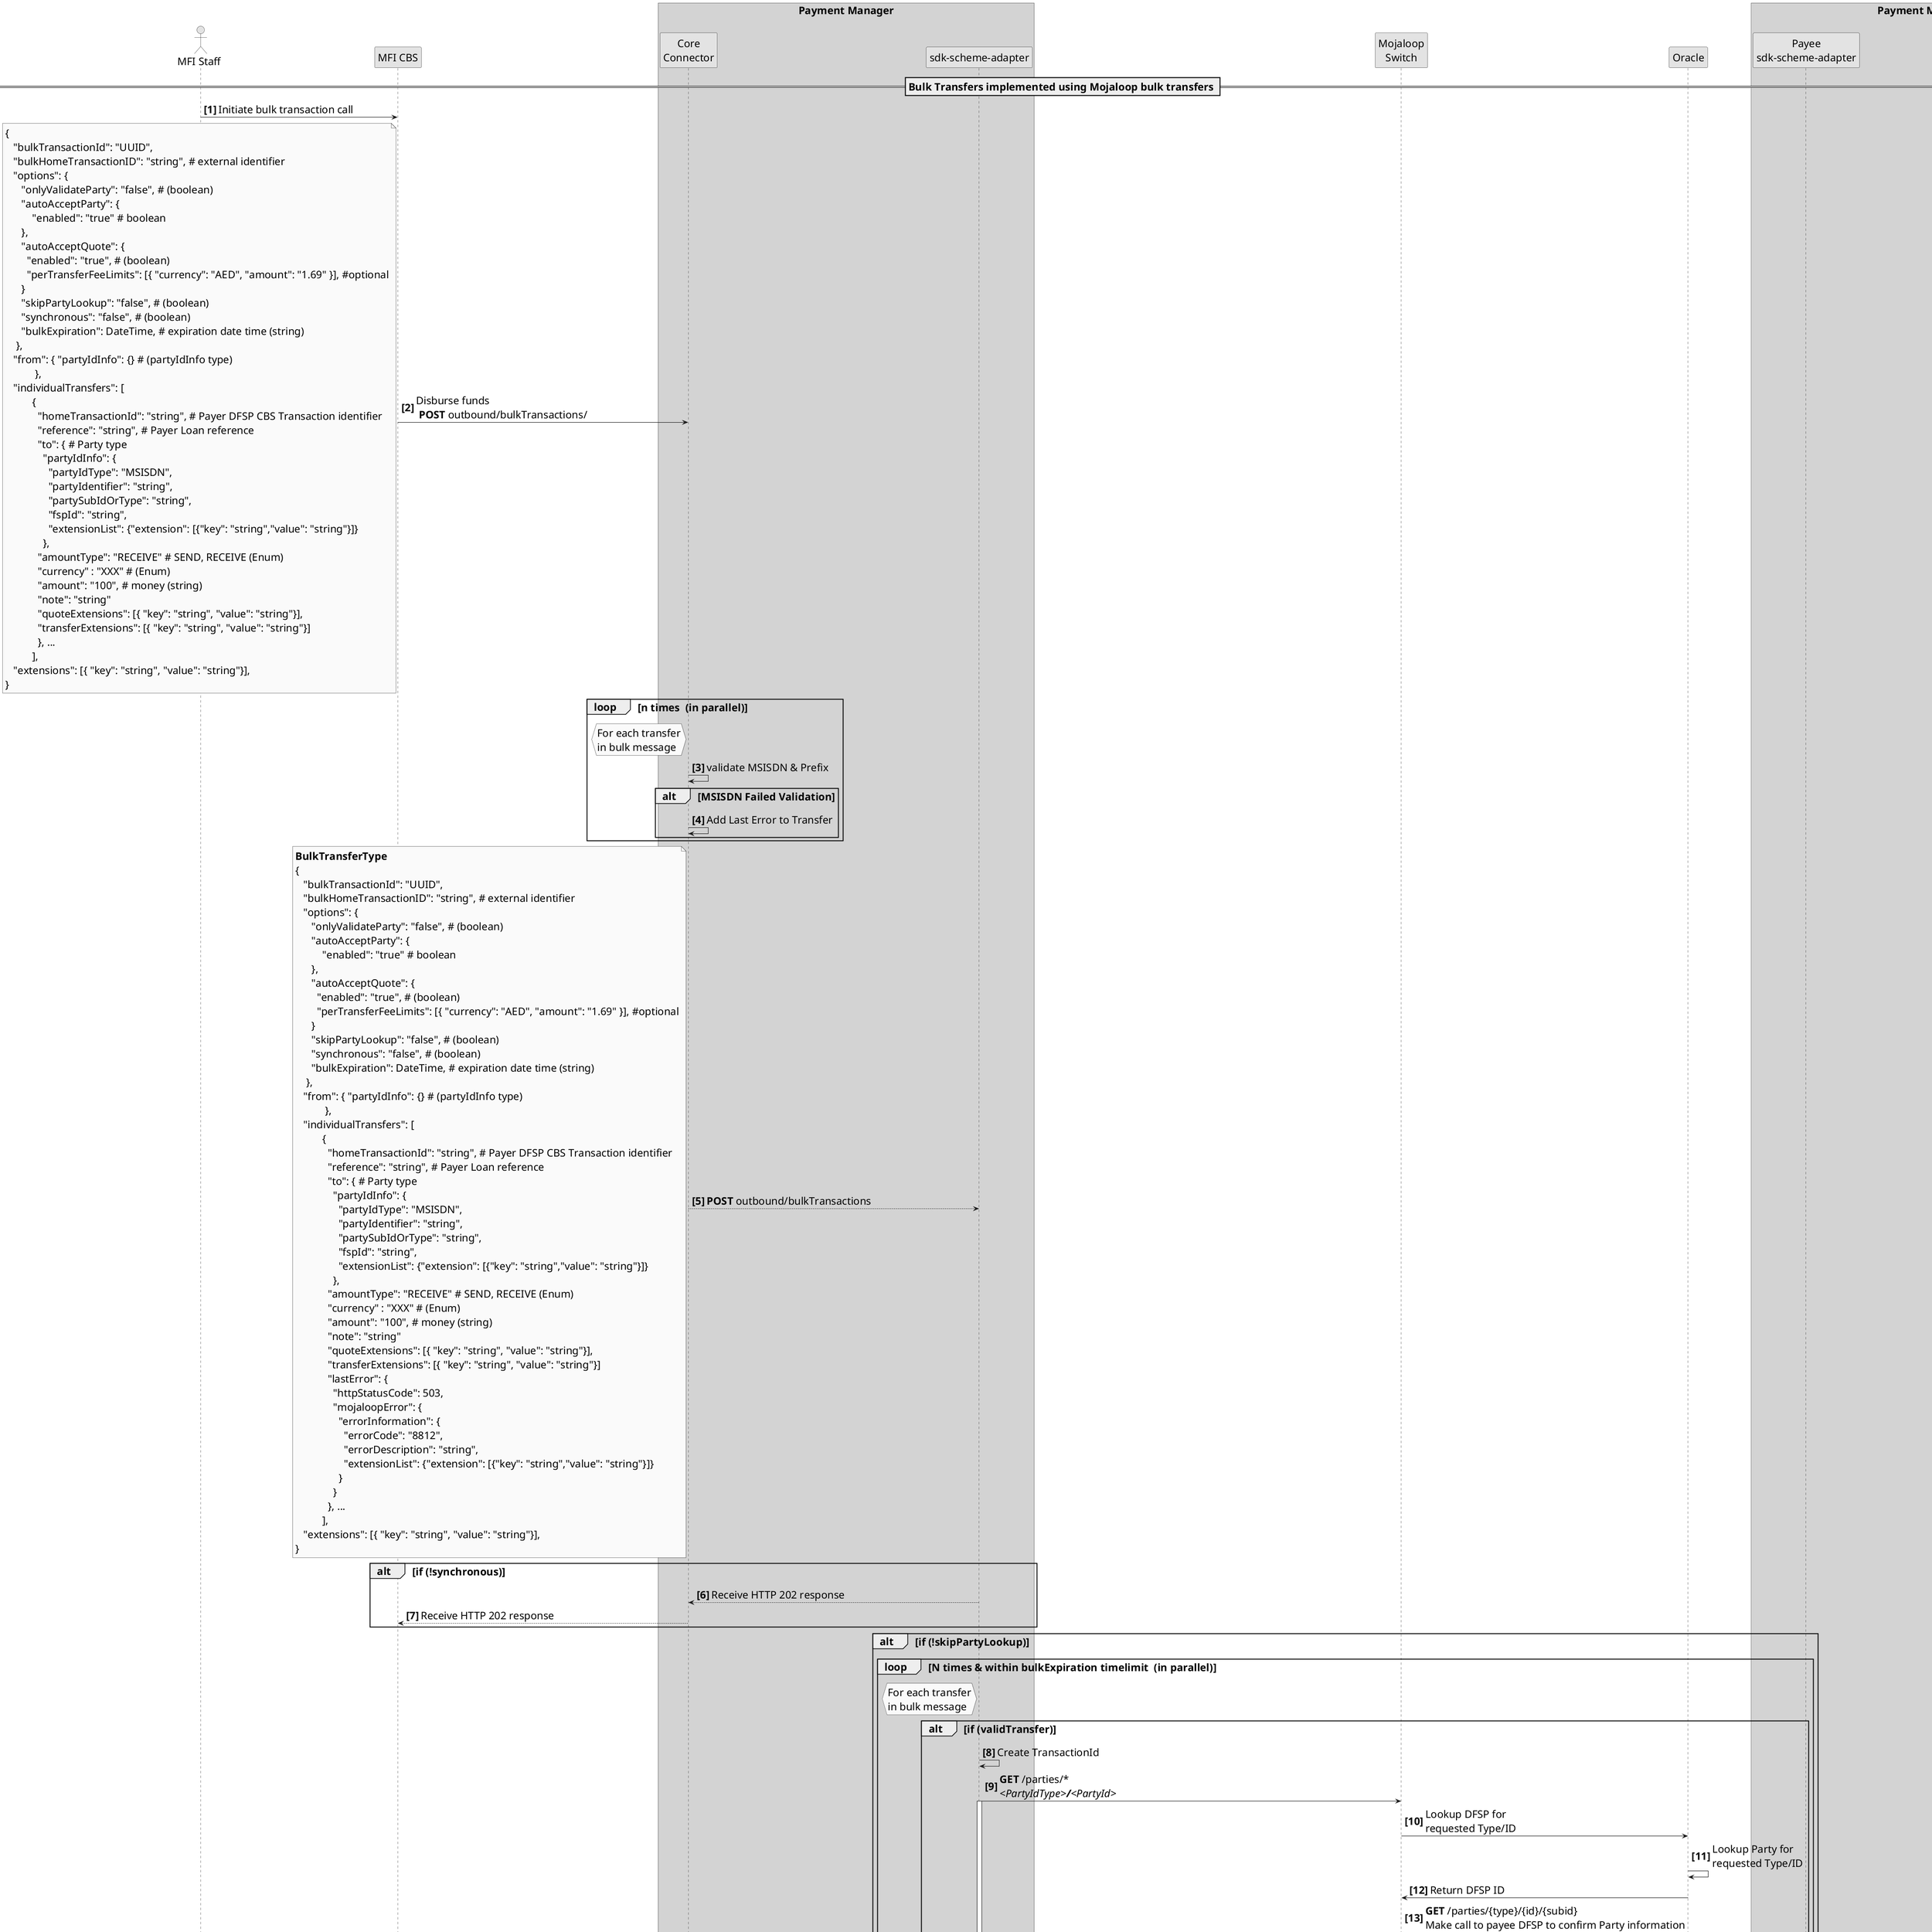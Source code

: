 @startuml
/'********
--------------
*********'/

skinparam activityFontSize 4
skinparam activityDiamondFontSize 30
skinparam activityArrowFontSize 22
skinparam defaultFontSize 22
skinparam noteFontSize 22
skinparam monochrome true
' declare title
' title Bulk Transactions pattern using the Mojaloop Connector
' declare actors
actor "MFI Staff" as MStaff
participant "MFI CBS" as MFI
box "Payment Manager" #LightGrey
participant "Core\nConnector" as MFICC
participant "sdk-scheme-adapter" as MFIMC
end box
participant "Mojaloop\nSwitch" as MJW
participant "Oracle" as Oracle
box "Payment Manager" #LightGrey
participant "Payee\nsdk-scheme-adapter" as PayeeFSPMC
participant "Payee\nCore\nConnector" as PayeeFSPCC
end box

== Bulk Transfers implemented using Mojaloop bulk transfers ==

autonumber 1 1 "<b>[0]"
MStaff -> MFI: Initiate bulk transaction call
MFI -> MFICC: Disburse funds \n **POST** outbound/bulkTransactions/
note left
{
   "bulkTransactionId": "UUID",
   "bulkHomeTransactionID": "string", # external identifier
   "options": {
      "onlyValidateParty": "false", # (boolean)
      "autoAcceptParty": {
          "enabled": "true" # boolean
      },
      "autoAcceptQuote": {
        "enabled": "true", # (boolean)
        "perTransferFeeLimits": [{ "currency": "AED", "amount": "1.69" }], #optional
      }
      "skipPartyLookup": "false", # (boolean)
      "synchronous": "false", # (boolean)
      "bulkExpiration": DateTime, # expiration date time (string)
    },
   "from": { "partyIdInfo": {} # (partyIdInfo type)
           },
   "individualTransfers": [
          {
            "homeTransactionId": "string", # Payer DFSP CBS Transaction identifier
            "reference": "string", # Payer Loan reference
            "to": { # Party type
              "partyIdInfo": {
                "partyIdType": "MSISDN",
                "partyIdentifier": "string",
                "partySubIdOrType": "string",
                "fspId": "string",
                "extensionList": {"extension": [{"key": "string","value": "string"}]}
              },
            "amountType": "RECEIVE" # SEND, RECEIVE (Enum)
            "currency" : "XXX" # (Enum)
            "amount": "100", # money (string)
            "note": "string"
            "quoteExtensions": [{ "key": "string", "value": "string"}],
            "transferExtensions": [{ "key": "string", "value": "string"}]
            }, ...
          ],
   "extensions": [{ "key": "string", "value": "string"}],
}
end note

Loop n times  (in parallel)
    hnote left of MFICC
        For each transfer
        in bulk message
    end hnote
    MFICC -> MFICC: validate MSISDN & Prefix
    alt MSISDN Failed Validation
    MFICC->MFICC:  Add Last Error to Transfer
    end
end Loop
MFICC-->MFIMC: **POST** outbound/bulkTransactions
note left
**BulkTransferType**
{
   "bulkTransactionId": "UUID",
   "bulkHomeTransactionID": "string", # external identifier
   "options": {
      "onlyValidateParty": "false", # (boolean)
      "autoAcceptParty": {
          "enabled": "true" # boolean
      },
      "autoAcceptQuote": {
        "enabled": "true", # (boolean)
        "perTransferFeeLimits": [{ "currency": "AED", "amount": "1.69" }], #optional
      }
      "skipPartyLookup": "false", # (boolean)
      "synchronous": "false", # (boolean)
      "bulkExpiration": DateTime, # expiration date time (string)
    },
   "from": { "partyIdInfo": {} # (partyIdInfo type)
           },
   "individualTransfers": [
          {
            "homeTransactionId": "string", # Payer DFSP CBS Transaction identifier
            "reference": "string", # Payer Loan reference
            "to": { # Party type
              "partyIdInfo": {
                "partyIdType": "MSISDN",
                "partyIdentifier": "string",
                "partySubIdOrType": "string",
                "fspId": "string",
                "extensionList": {"extension": [{"key": "string","value": "string"}]}
              },
            "amountType": "RECEIVE" # SEND, RECEIVE (Enum)
            "currency" : "XXX" # (Enum)
            "amount": "100", # money (string)
            "note": "string"
            "quoteExtensions": [{ "key": "string", "value": "string"}],
            "transferExtensions": [{ "key": "string", "value": "string"}]
            "lastError": {
              "httpStatusCode": 503,
              "mojaloopError": {
                "errorInformation": {
                  "errorCode": "8812",
                  "errorDescription": "string",
                  "extensionList": {"extension": [{"key": "string","value": "string"}]}
                }
              }
            }, ...
          ],
   "extensions": [{ "key": "string", "value": "string"}],
}
end note
alt if (!synchronous)
MFIMC-->MFICC: Receive HTTP 202 response
MFI <-- MFICC: Receive HTTP 202 response
end

alt if (!skipPartyLookup)
loop N times & within bulkExpiration timelimit  (in parallel)
hnote left of MFIMC
        For each transfer
        in bulk message
end hnote
  alt if (validTransfer)
    MFIMC -> MFIMC: Create TransactionId
    MFIMC -> MJW: **GET** /parties/*\n<i><PartyIdType>**/**</i><i><PartyId>
    activate MFIMC
    MJW -> Oracle: Lookup DFSP for \nrequested Type/ID
    Oracle-> Oracle: Lookup Party for \nrequested Type/ID
    Oracle->MJW: Return DFSP ID
    MJW->MJW: **GET** /parties/{type}/{id}/{subid}\nMake call to payee DFSP to confirm Party information
    MJW->MFIMC: **PUT** inbound/parties/{type}/{id}
    deactivate MFIMC

    MFIMC -> MFIMC: Update transaction status and\n attach get parties response
    MFIMC -> MFIMC: Add to next phase FSP bulk call
    MFIMC -> MFIMC: Any Error, save the error state in lastError object to be returned to the caller later
  else if (!validTransfer)
    MFIMC->MFIMC: Skip
  end
end Loop
else if (skipPartyLookup)
  loop N times & within bulkExpiration timelimit
    MFIMC->MFIMC: Validate party info \n Add to next phase FSP bulk call
  end loop
end
MFIMC->MFIMC: if(transferStatusValid) Group into M Payee DFSPs

alt if (!autoAcceptParty)
  alt if (synchronous)
    MFIMC-->MFICC: Response <bulkPartyLookupResponse> \n  currentState="WAITING_FOR_PARTY_ACCEPTANCE"
    MFI <-- MFICC: Response <bulkPartyLookupResponse>  \n  currentState="WAITING_FOR_PARTY_ACCEPTANCE"
    MFI->MStaff: Present Party Response
    MStaff->MFI: Accept Party
    MFI->MFICC: **PUT** outbound/bulkTransactions/{bulkTransactionId}
    MFICC->MFIMC: **PUT** outbound/bulkTransactions/{bulkTransactionId}
  else if (!synchronous)
    MFIMC->MFICC: **PUT** inbound/bulkTransactions/{bulkTransactionId}  \n  currentState="WAITING_FOR_PARTY_ACCEPTANCE"
    note right
      **bulkPartyLookupResponse**
      Refer **Party Lookup Error Codes** table for lastError details
      {
        "bulkHomeTransactionID": "string", # external identifier,
        "bulkTransferId": "UUID",  # generated by ML connector
        "currentState": "WAITING_FOR_PARTY_ACCEPTANCE",
        "options": {
            "onlyValidateParty": "false", # (boolean)
            "autoAcceptParty": {
                "enabled": "true" # boolean
            },
            "autoAcceptQuote": {
                "enabled": "true", # (boolean)
                "perTransferFeeLimits": [{ "currency": "AED", "amount": "1.69" }], #optional
            }
            "skipPartyLookup": "false", # (boolean)
            "synchronous": "false", # (boolean)
            "bulkExpiration": DateTime, # expiration date time (string)
        },
        "individualTransferResults": [
                {
                  "homeTransactionId": "string", # Payer DFSP CBS Transaction identifier
                  "transactionId": "UUID", # Created by ML connector
                  "transferId": "UUID", # Created by ML connector
                  "reference": "string", # Payer Loan reference
                  "to": { # Party type
                    "partyIdInfo": {
                      "partyIdType": "MSISDN",
                      "partyIdentifier": "string",
                      "partySubIdOrType": "string",
                      "fspId": "string",
                      "extensionList": {"extension": [{"key": "string","value": "string"}]}
                    },
                  "amountType": "RECEIVE" # SEND, RECEIVE (Enum)
                  "currency" : "XXX" # (Enum)
                  "amount": "100", # money (string)
                  "note": "string"
                  "quoteExtensions": [{ "key": "string", "value": "string"}],
                  "transferExtensions": [{ "key": "string", "value": "string"}]
                  "lastError": {
                    "httpStatusCode": 503,
                    "mojaloopError": {
                      "errorInformation": {
                        "errorCode": "8812",1
                        "errorDescription": "string",
                        "extensionList": {"extension": [{"key": "string","value": "string"}]}
                      }
                    }
                  }
                }
        ],
        "extensions": [{ "key": "string", "value": "string"}],
      }
    end note
    MFICC-->MFIMC: Receive HTTP 202 response
    MFICC->MFI: **PUT** /bulkTransactions/{bulkTransactionId}  \n  currentState="WAITING_FOR_PARTY_ACCEPTANCE"
    MFI-->MFICC: Receive HTTP 202 response
    MFI->MStaff: Present Party Response
    MStaff->MFI: Accept Party
    MFI->MFICC: **PUT** outbound/bulkTransactions/{bulkTransactionId}
    MFICC->MFIMC: **PUT** outbound/bulkTransactions/{bulkTransactionId}
    note left
      **bulkTransferContinuationAcceptParty**
      {
        "individualTransfers": [
                {
                  "transferId": "UUID", # Created by ML connector
                  "acceptParty": "true" # (boolean)
                }
        ],
      }
    end note
    MFIMC-->MFICC: Receive HTTP 202 response
    MFI <-- MFICC: Receive HTTP 202 response
  end
end

loop Quote Processing (M times & within bulkExpiration timelimit in parallel)
hnote left of MFIMC
        For each payee DFSP
        in bulk message
end hnote
    MFIMC->MFIMC: Check bulkExpiration
    MFIMC->MFIMC: Create bulkTransactionId
    MFIMC ->> MFIMC: Calculate bulk expiry \nbased on both expirySeconds config and \nbulkExpiration
    MFIMC ->> MJW: **POST** /bulkquotes
    activate MFIMC
    MJW->PayeeFSPMC: **POST** inbound/bulkquotes
    alt if (HasSupportForBulkQuotes)
      PayeeFSPMC->PayeeFSPCC: **POST** inbound/bulkquotes
      PayeeFSPCC-->PayeeFSPMC: Reponse bulkquotes Response
      PayeeFSPMC -> PayeeFSPMC: Update transaction statuses \nand attach quote responses
    else if (!HasSupportForBulkQuotes)
      loop X times for each transfer in bulk message
        PayeeFSPMC->PayeeFSPCC: **POST** inbound/quoterequests
        PayeeFSPCC-->PayeeFSPMC: response
        PayeeFSPMC -> PayeeFSPMC: Update transaction status \nand attach quote response
      end Loop
    end
    PayeeFSPMC->MJW: **PUT** /bulkquotes/{id)
    MJW->MFIMC: **PUT** inbound/bulkquotes/{id)
    deactivate  MFIMC
    MFIMC -> MFIMC: Update transaction status \nand attach quote response
end loop

alt if (!autoAcceptQuote)
  alt if (synchronous)
    MFIMC-->MFICC: Response <bulkQuoteRequestResponse> \n  currentState="WAITING_FOR_QUOTE_ACCEPTANCE"
    MFI <-- MFICC: Response <bulkQuoteRequestResponse>\n  currentState="WAITING_FOR_QUOTE_ACCEPTANCE"
    MFI->MStaff: Present Quote Response
    MStaff->MFI: Accept Quote
    MFI->MFICC: **PUT** outbound/bulkTransactions/{bulkTransactionId}
    MFICC->MFIMC: **PUT** outbound/bulkTransactions/{bulkTransactionId}
  else if (!synchronous)
    MFIMC->MFICC: **PUT** inbound/bulkTransactions/{bulkTransactionId}\n  currentState="WAITING_FOR_QUOTE_ACCEPTANCE"
    note right
      **bulkQuoteRequestResponse**
      {
        "bulkHomeTransactionID": "string", # external identifier
        "bulkTransferId": "UUID",  # generated by ML connector
        "currentState": "WAITING_FOR_QUOTE_ACCEPTANCE",
        "options": {
            "onlyValidateParty": "false", # (boolean)
            "autoAcceptParty": {
                "enabled": "true" # boolean
            },
            "autoAcceptQuote": {
                "enabled": "true", # (boolean)
                "perTransferFeeLimits": [{ "currency": "AED", "amount": "1.69" }], #optional
            }
            "skipPartyLookup": "false", # (boolean)
            "synchronous": "false", # (boolean)
            "bulkExpiration": DateTime, # expiration date time (string)
        },
        "individualTransferResults": [
                {
                  "homeTransactionId": "string", # Payer DFSP CBS Transaction identifier
                  "transactionId": "UUID", # Created by ML connector
                  "transferId": "UUID", # Created by ML connector
                  "reference": "string", # Payer Loan reference
                  "to": { # Party type
                    "partyIdInfo": {
                      "partyIdType": "MSISDN",
                      "partyIdentifier": "string",
                      "partySubIdOrType": "string",
                      "fspId": "string",
                      "extensionList": {"extension": [{"key": "string","value": "string"}]}
                    },
                  "amountType": "RECEIVE" # SEND, RECEIVE (Enum)
                  "currency" : "XXX" # (Enum)
                  "amount": "100", # money (string)
                  "note": "string"
                  "quoteId": "4932beab-423e-37b6-8587-49c016d2f5ef",
                  "quoteExtensions": [{ "key": "string", "value": "string"}],
                  "transferExtensions": [{ "key": "string", "value": "string"}],
                  "quoteResponse": {
                    "transferAmount": {"currency": "AED","amount": "0.7"},
                    "payeeReceiveAmount": {"currency": "AED","amount": "0.922"},
                    "payeeFspFee": {"currency": "AED","amount": "67247160"},
                    "payeeFspCommission": {"currency": "AED","amount": "829358883"},
                    "expiration": "6286-11-29T16:19:08.300+06:14",
                    "geoCode": {"latitude": "5.9","longitude": "180.0000"},
                    "ilpPacket": "XqOB5HUGEifQ-ebr0TAVAgD3...",
                    "condition": "gZI4iD9u_Yc...",
                    "extensionList": {"extension": [{"key": "string","value": "string"}]}
                  },
                  "lastError": {
                    "httpStatusCode": 503,
                    "mojaloopError": {
                      "errorInformation": {
                        "errorCode": "8812",
                        "errorDescription": "string",
                        "extensionList": {"extension": [{"key": "string","value": "string"}]}
                      }
                    }
                  }
                }
        ],
        "extensions": [{ "key": "string", "value": "string"}],
      }
    end note
    MFICC-->MFIMC: Receive HTTP 202 response
    MFICC->MFI: **PUT** /bulkTransactions/{bulkTransactionId}\n  currentState="WAITING_FOR_QUOTE_ACCEPTANCE"
    MFI-->MFICC: Receive HTTP 202 response
    MFI->MStaff: Present Quote Response
    MStaff->MFI: Accept Quote
    MFI->MFICC: **PUT** outbound/bulkTransactions/{bulkTransactionId}
    MFICC->MFIMC: **PUT** outbound/bulkTransactions/{bulkTransactionId}
    note left
      **bulkAcceptQuote**
      {
        "individualTransfers": [
                {
                  "transferId": "UUID", # Created by ML connector
                  "acceptQuote": "true" #boolean
                }
        ],
      }
    end note

    MFIMC-->MFICC: Receive HTTP 202 response
    MFI <-- MFICC: Receive HTTP 202 response
  end
end


loop Transfer Processing (M times & within bulkExpiration timelimit  in parallel)
  hnote left of MFIMC
        For each payee DFSP
        in bulk message
  end hnote
    alt if (AutoAcceptQuote)
      MFIMC -> MFIMC: Confirm Fees meets auto accept levels\n and bulkExpiration timelimit not reached \n-> Update Transfer Status
    end

    alt if (AcceptedQuote)
    MFIMC ->> MFIMC: Calculate bulk expiry \nbased on both expirySeconds config and \nbulkExpiration
    MFIMC ->> MJW: **POST** /bulktransfers
    activate MFIMC
    MJW-> MJW: Perform liquidity(NDC)check at indivial transfer level
    MJW->MJW: Reserve Funds at indivial transfer level
    MJW ->> PayeeFSPMC: **POST** inbound/bulktransfers
    alt if (HasSupportForBulkTransfers)
      PayeeFSPMC->PayeeFSPCC: **POST** inbound/bulktransfers
      PayeeFSPCC-->PayeeFSPMC: response
      PayeeFSPMC -> PayeeFSPMC:Update transaction statuses \nand attach transfer responses
    else if (!HasSupportForBulkTransfers)
      loop X times for each transfer in bulk message
        PayeeFSPMC->PayeeFSPCC: **POST** inbound/transfers
        PayeeFSPCC-->PayeeFSPMC: response
        PayeeFSPMC -> PayeeFSPMC:Update transaction status \nand attach transfer response
      end Loop
    end
    PayeeFSPMC ->> MJW: **PUT** /bulktransfers/{id} (BulkStatus)
    MJW-->MJW: Commit funds at indivial transfer level
    alt if (bulkStatus == 'ACCEPTED')
    MJW -> PayeeFSPMC: **PATCH** inbound/bulktransfers/{id} (BulkStatus)
    alt if (HasSupportForBulkTransfers)
      PayeeFSPMC->PayeeFSPCC: **PATCH** inbound/bulktransfers/{bulkTransferId}
    else if (!HasSupportForBulkTransfers)
      loop X times for each transfer in bulk message
        PayeeFSPMC->PayeeFSPCC: **PATCH** inbound/transfers/{transferId}
      end Loop
    end
    end
    MJW->MFIMC:**PUT** inbound/bulktransfers/{id}

    deactivate MFIMC
    MFIMC -> MFIMC: Update transaction status \nand attach bulk transfers response
    end
end loop
hnote right MFIMC
**bulkTransactionResponse**
{
 "bulkHomeTransactionID": "string", # external identifier
 "bulkTransferId": "UUID",  # generated by ML connector
 "currentState": "COMPLETED", # status of the bulk transfer request
 "individualTransferResults": [
    {
      "transferId": "310e5c51-e4fd-30bc-96ae-6dffee2c54cb",
      "homeTransactionId": "string", # Payer DFSP CBS Transaction identifier
      "transactionId": "string", # Mojaloop bulk transaction Id used to make the bulk transfer
      "to": { # Party type
        "partyIdInfo": {
          "partyIdType": "MSISDN",
          "partyIdentifier": "string",
          "partySubIdOrType": "string",
          "fspId": "string",
          "extensionList": {"extension": [{"key": "string","value": "string"}]}
        }
      },
      "amountType": "SEND",
      "currency": "AED",
      "amount": "100",
      "note": "string",
      "quoteId": "4932beab-423e-37b6-8587-49c016d2f5ef",
      "quoteExtensions": [{ "key": "string", "value": "string"}],
      "transferExtensions": [{ "key": "string", "value": "string"}]
      "quoteResponse": {
        "transferAmount": {"currency": "AED","amount": "0.7"},
        "payeeReceiveAmount": {"currency": "AED","amount": "0.922"},
        "payeeFspFee": {"currency": "AED","amount": "0.2"},
        "payeeFspCommission": {"currency": "AED","amount": "0.3"},
        "expiration": "6286-11-29T16:19:08.300+06:14",
        "geoCode": {"latitude": "5.9","longitude": "180.0000"},
        "ilpPacket": "XqOB5HUGEifQ-ebr0TAVAgD3...",
        "condition": "gZI4iD9u_Yc...",
        "extensionList": {"extension": [{"key": "string","value": "string"}]}
      },
      "fulfil": {
        "fulfilment": "UXgB0280lbHM...",
        "completedTimestamp": "5138-01-31T21:10:42.484Z",
        "transferState": "COMMITTED",
        "extensionList": {"extension": [{"key": "string","value": "string"}]}
      }
      "lastError": {
        "httpStatusCode": 503,
        "mojaloopError": {
          "errorInformation": {
            "errorCode": "8812",
            "errorDescription": "string",
            "extensionList": {"extension": [{"key": "string","value": "string"}]}
        }
  }}}],
  "extensions": [{ "key": "string", "value": "string"}]
}
end hnote
alt if (synchronous)
    MFIMC->MFICC: Response <bulkTransactionResponse>
    MFICC->MFI: Response <bulkTransactionResponse>
    MFI->MStaff: Transafer response(success & fail)
else if (!synchronous)
    MFIMC->MFICC:Callback Response \n**PUT** inbound/bulkTransactions/{bulkTransactionId}\nTransfer Response(success & fail)
    MFICC-->MFIMC: Receive HTTP 202 response
    MFICC->MFI: **PUT** /bulkTransactions/{bulkTransactionId}\nTransfer Status Update (success & fail)
    MFI-->MFICC: Receive HTTP 202 response
    MFI->MStaff: Transafer response(success & fail)
end
@enduml

